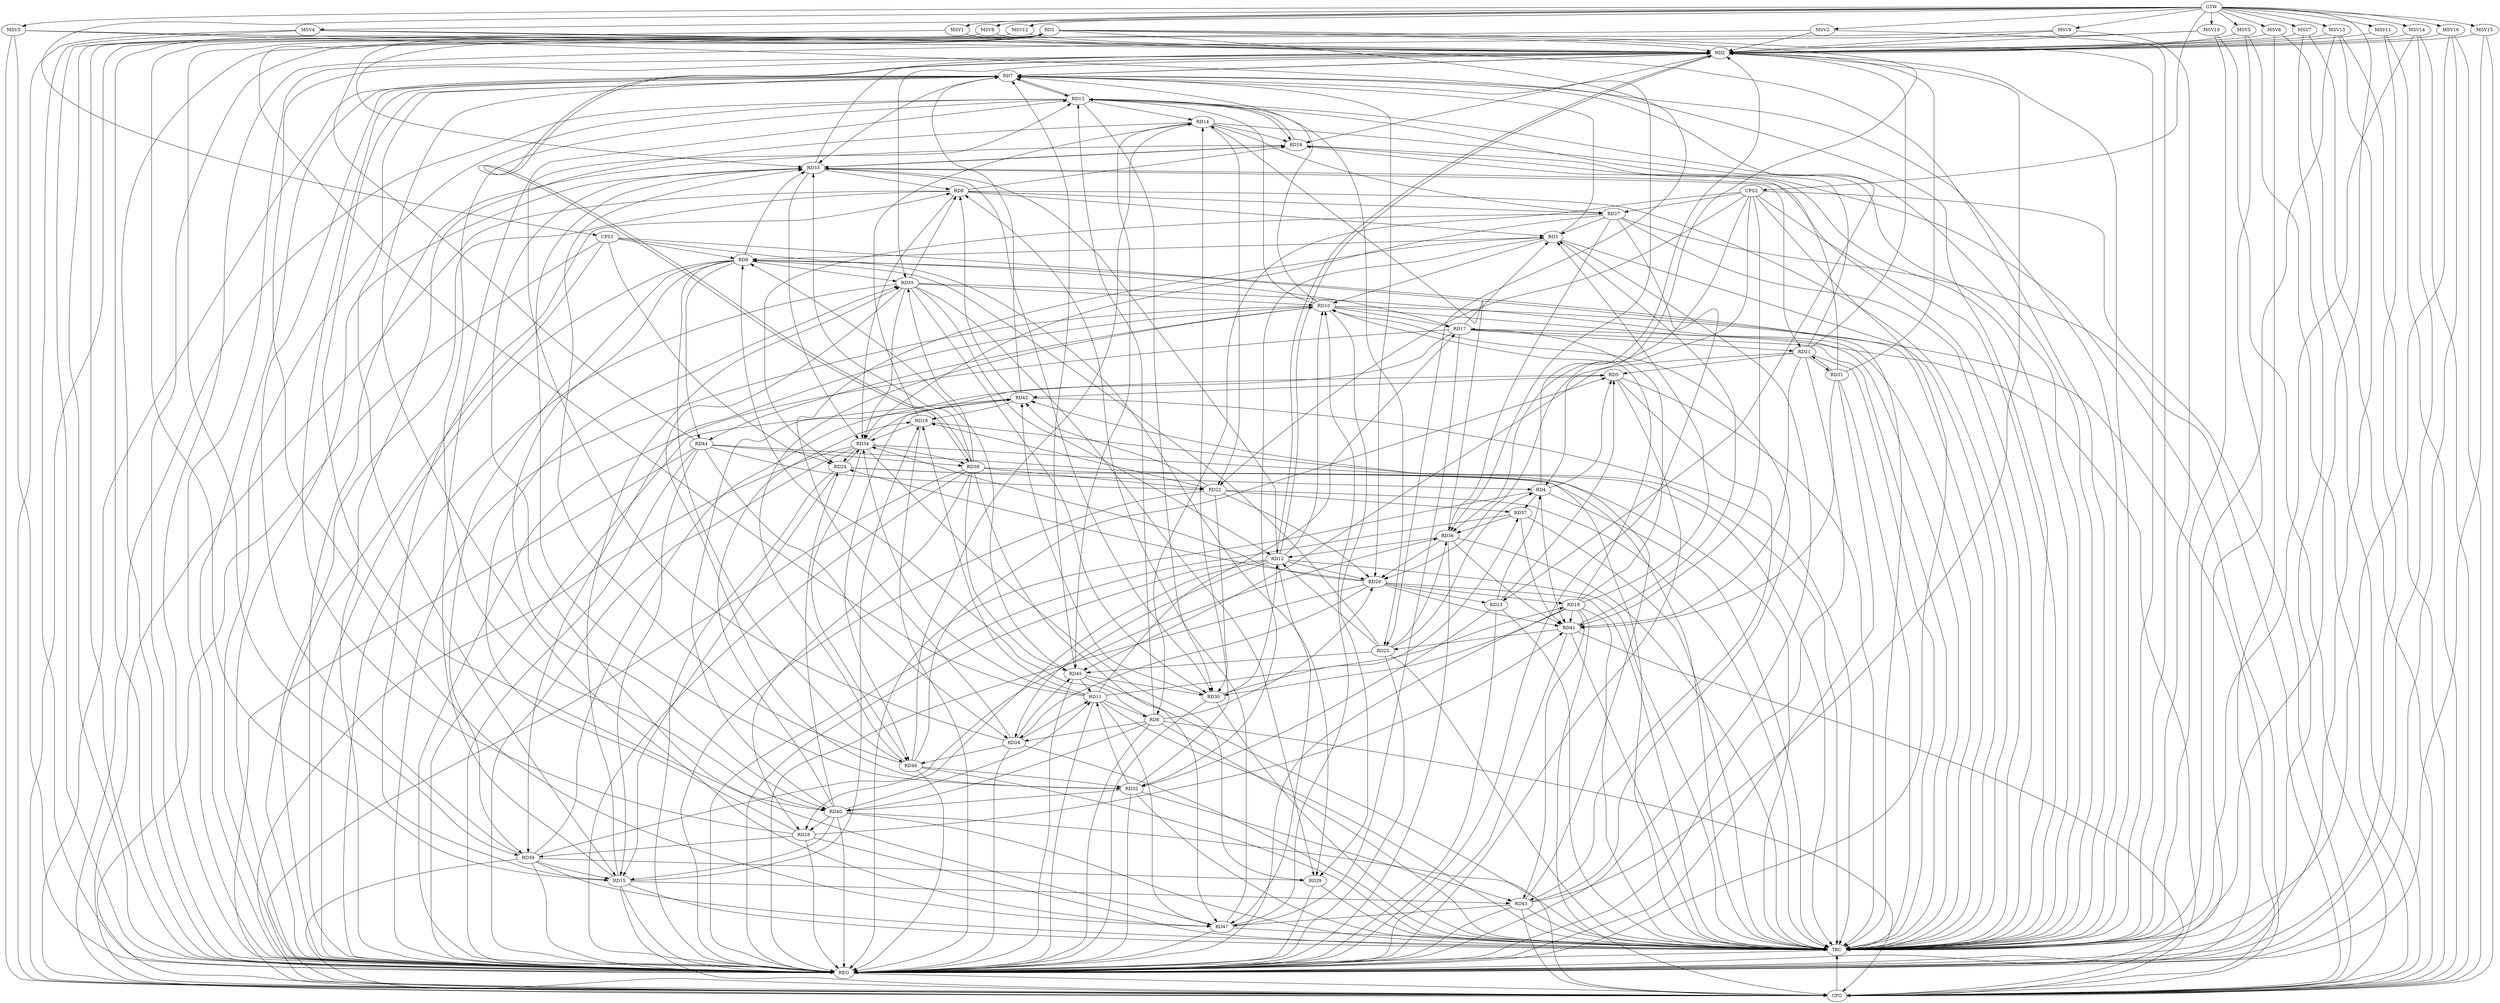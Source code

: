 strict digraph G {
  RD1 [ label="RD1" ];
  RD2 [ label="RD2" ];
  RD3 [ label="RD3" ];
  RD4 [ label="RD4" ];
  RD5 [ label="RD5" ];
  RD6 [ label="RD6" ];
  RD7 [ label="RD7" ];
  RD8 [ label="RD8" ];
  RD9 [ label="RD9" ];
  RD10 [ label="RD10" ];
  RD11 [ label="RD11" ];
  RD12 [ label="RD12" ];
  RD13 [ label="RD13" ];
  RD14 [ label="RD14" ];
  RD15 [ label="RD15" ];
  RD16 [ label="RD16" ];
  RD17 [ label="RD17" ];
  RD18 [ label="RD18" ];
  RD19 [ label="RD19" ];
  RD20 [ label="RD20" ];
  RD21 [ label="RD21" ];
  RD22 [ label="RD22" ];
  RD23 [ label="RD23" ];
  RD24 [ label="RD24" ];
  RD25 [ label="RD25" ];
  RD26 [ label="RD26" ];
  RD27 [ label="RD27" ];
  RD28 [ label="RD28" ];
  RD29 [ label="RD29" ];
  RD30 [ label="RD30" ];
  RD31 [ label="RD31" ];
  RD32 [ label="RD32" ];
  RD33 [ label="RD33" ];
  RD34 [ label="RD34" ];
  RD35 [ label="RD35" ];
  RD36 [ label="RD36" ];
  RD37 [ label="RD37" ];
  RD38 [ label="RD38" ];
  RD39 [ label="RD39" ];
  RD40 [ label="RD40" ];
  RD41 [ label="RD41" ];
  RD42 [ label="RD42" ];
  RD43 [ label="RD43" ];
  RD44 [ label="RD44" ];
  RD45 [ label="RD45" ];
  RD46 [ label="RD46" ];
  RD47 [ label="RD47" ];
  CPS1 [ label="CPS1" ];
  CPS2 [ label="CPS2" ];
  GTW [ label="GTW" ];
  REG [ label="REG" ];
  CFG [ label="CFG" ];
  TRC [ label="TRC" ];
  MSV1 [ label="MSV1" ];
  MSV2 [ label="MSV2" ];
  MSV3 [ label="MSV3" ];
  MSV4 [ label="MSV4" ];
  MSV5 [ label="MSV5" ];
  MSV6 [ label="MSV6" ];
  MSV7 [ label="MSV7" ];
  MSV8 [ label="MSV8" ];
  MSV9 [ label="MSV9" ];
  MSV10 [ label="MSV10" ];
  MSV11 [ label="MSV11" ];
  MSV12 [ label="MSV12" ];
  MSV13 [ label="MSV13" ];
  MSV14 [ label="MSV14" ];
  MSV15 [ label="MSV15" ];
  MSV16 [ label="MSV16" ];
  RD1 -> RD2;
  RD1 -> RD4;
  RD11 -> RD1;
  RD1 -> RD15;
  RD1 -> RD25;
  RD1 -> RD33;
  RD1 -> RD39;
  RD44 -> RD1;
  RD4 -> RD2;
  RD2 -> RD7;
  RD7 -> RD2;
  RD2 -> RD12;
  RD12 -> RD2;
  RD2 -> RD16;
  RD21 -> RD2;
  RD31 -> RD2;
  RD33 -> RD2;
  RD2 -> RD35;
  RD2 -> RD38;
  RD38 -> RD2;
  RD43 -> RD2;
  RD2 -> RD47;
  RD3 -> RD7;
  RD8 -> RD3;
  RD3 -> RD9;
  RD3 -> RD10;
  RD17 -> RD3;
  RD18 -> RD3;
  RD26 -> RD3;
  RD27 -> RD3;
  RD3 -> RD32;
  RD41 -> RD3;
  RD4 -> RD5;
  RD23 -> RD4;
  RD24 -> RD4;
  RD25 -> RD4;
  RD4 -> RD37;
  RD4 -> RD41;
  RD21 -> RD5;
  RD23 -> RD5;
  RD40 -> RD5;
  RD5 -> RD42;
  RD5 -> RD43;
  RD46 -> RD5;
  RD6 -> RD9;
  RD11 -> RD6;
  RD6 -> RD13;
  RD6 -> RD20;
  RD6 -> RD26;
  RD6 -> RD40;
  RD10 -> RD7;
  RD7 -> RD13;
  RD13 -> RD7;
  RD7 -> RD15;
  RD7 -> RD20;
  RD7 -> RD23;
  RD28 -> RD7;
  RD7 -> RD33;
  RD7 -> RD36;
  RD39 -> RD7;
  RD7 -> RD40;
  RD42 -> RD7;
  RD45 -> RD7;
  RD7 -> RD47;
  RD15 -> RD8;
  RD8 -> RD16;
  RD8 -> RD27;
  RD33 -> RD8;
  RD8 -> RD34;
  RD35 -> RD8;
  RD42 -> RD8;
  RD47 -> RD8;
  RD17 -> RD9;
  RD25 -> RD9;
  RD9 -> RD33;
  RD9 -> RD35;
  RD9 -> RD39;
  RD9 -> RD40;
  RD9 -> RD44;
  RD45 -> RD9;
  RD9 -> RD46;
  RD12 -> RD10;
  RD10 -> RD13;
  RD10 -> RD17;
  RD18 -> RD10;
  RD10 -> RD29;
  RD35 -> RD10;
  RD10 -> RD39;
  RD43 -> RD10;
  RD10 -> RD44;
  RD46 -> RD10;
  RD47 -> RD10;
  RD11 -> RD17;
  RD11 -> RD18;
  RD11 -> RD19;
  RD26 -> RD11;
  RD32 -> RD11;
  RD11 -> RD34;
  RD40 -> RD11;
  RD45 -> RD11;
  RD11 -> RD47;
  RD12 -> RD20;
  RD25 -> RD12;
  RD12 -> RD26;
  RD12 -> RD28;
  RD30 -> RD12;
  RD12 -> RD33;
  RD35 -> RD12;
  RD36 -> RD12;
  RD12 -> RD47;
  RD13 -> RD14;
  RD15 -> RD13;
  RD13 -> RD16;
  RD16 -> RD13;
  RD21 -> RD13;
  RD13 -> RD25;
  RD26 -> RD13;
  RD13 -> RD30;
  RD13 -> RD40;
  RD14 -> RD16;
  RD19 -> RD14;
  RD14 -> RD22;
  RD14 -> RD27;
  RD32 -> RD14;
  RD36 -> RD14;
  RD14 -> RD45;
  RD46 -> RD14;
  RD15 -> RD19;
  RD24 -> RD15;
  RD15 -> RD35;
  RD39 -> RD15;
  RD40 -> RD15;
  RD15 -> RD43;
  RD44 -> RD15;
  RD31 -> RD16;
  RD16 -> RD33;
  RD33 -> RD16;
  RD18 -> RD17;
  RD17 -> RD21;
  RD17 -> RD46;
  RD17 -> RD47;
  RD20 -> RD18;
  RD18 -> RD30;
  RD18 -> RD41;
  RD18 -> RD43;
  RD22 -> RD19;
  RD19 -> RD34;
  RD40 -> RD19;
  RD42 -> RD19;
  RD22 -> RD20;
  RD20 -> RD23;
  RD20 -> RD24;
  RD20 -> RD26;
  RD20 -> RD34;
  RD36 -> RD20;
  RD20 -> RD41;
  RD21 -> RD31;
  RD31 -> RD21;
  RD33 -> RD21;
  RD21 -> RD41;
  RD21 -> RD45;
  RD22 -> RD30;
  RD22 -> RD37;
  RD38 -> RD22;
  RD22 -> RD42;
  RD44 -> RD22;
  RD23 -> RD32;
  RD27 -> RD24;
  RD24 -> RD34;
  RD34 -> RD24;
  RD40 -> RD24;
  RD25 -> RD36;
  RD41 -> RD25;
  RD25 -> RD45;
  RD44 -> RD26;
  RD26 -> RD45;
  RD26 -> RD46;
  RD27 -> RD34;
  RD27 -> RD36;
  RD28 -> RD35;
  RD38 -> RD28;
  RD28 -> RD39;
  RD40 -> RD28;
  RD28 -> RD41;
  RD34 -> RD29;
  RD35 -> RD29;
  RD39 -> RD29;
  RD33 -> RD30;
  RD35 -> RD30;
  RD30 -> RD37;
  RD30 -> RD42;
  RD45 -> RD30;
  RD31 -> RD41;
  RD32 -> RD33;
  RD35 -> RD32;
  RD32 -> RD40;
  RD32 -> RD43;
  RD46 -> RD32;
  RD33 -> RD34;
  RD38 -> RD33;
  RD46 -> RD33;
  RD47 -> RD33;
  RD35 -> RD34;
  RD34 -> RD38;
  RD34 -> RD42;
  RD34 -> RD46;
  RD38 -> RD35;
  RD37 -> RD36;
  RD39 -> RD36;
  RD36 -> RD41;
  RD37 -> RD41;
  RD44 -> RD38;
  RD38 -> RD45;
  RD38 -> RD47;
  RD39 -> RD42;
  RD43 -> RD42;
  RD43 -> RD47;
  CPS1 -> RD29;
  CPS1 -> RD24;
  CPS1 -> RD9;
  CPS2 -> RD36;
  CPS2 -> RD22;
  CPS2 -> RD20;
  CPS2 -> RD27;
  CPS2 -> RD41;
  CPS2 -> RD6;
  GTW -> CPS1;
  GTW -> CPS2;
  RD1 -> REG;
  RD2 -> REG;
  RD3 -> REG;
  RD4 -> REG;
  RD5 -> REG;
  RD6 -> REG;
  RD7 -> REG;
  RD8 -> REG;
  RD9 -> REG;
  RD10 -> REG;
  RD11 -> REG;
  RD12 -> REG;
  RD13 -> REG;
  RD14 -> REG;
  RD15 -> REG;
  RD16 -> REG;
  RD17 -> REG;
  RD18 -> REG;
  RD19 -> REG;
  RD20 -> REG;
  RD21 -> REG;
  RD22 -> REG;
  RD23 -> REG;
  RD24 -> REG;
  RD25 -> REG;
  RD26 -> REG;
  RD27 -> REG;
  RD28 -> REG;
  RD29 -> REG;
  RD30 -> REG;
  RD31 -> REG;
  RD32 -> REG;
  RD33 -> REG;
  RD34 -> REG;
  RD35 -> REG;
  RD36 -> REG;
  RD37 -> REG;
  RD38 -> REG;
  RD39 -> REG;
  RD40 -> REG;
  RD41 -> REG;
  RD42 -> REG;
  RD43 -> REG;
  RD44 -> REG;
  RD45 -> REG;
  RD46 -> REG;
  RD47 -> REG;
  CPS1 -> REG;
  CPS2 -> REG;
  RD43 -> CFG;
  RD8 -> CFG;
  RD15 -> CFG;
  RD16 -> CFG;
  RD18 -> CFG;
  RD39 -> CFG;
  RD41 -> CFG;
  RD40 -> CFG;
  RD17 -> CFG;
  CPS2 -> CFG;
  RD27 -> CFG;
  RD6 -> CFG;
  RD38 -> CFG;
  RD13 -> CFG;
  CPS1 -> CFG;
  RD34 -> CFG;
  RD7 -> CFG;
  RD1 -> CFG;
  RD10 -> CFG;
  RD44 -> CFG;
  REG -> CFG;
  RD1 -> TRC;
  RD2 -> TRC;
  RD3 -> TRC;
  RD4 -> TRC;
  RD5 -> TRC;
  RD6 -> TRC;
  RD7 -> TRC;
  RD8 -> TRC;
  RD9 -> TRC;
  RD10 -> TRC;
  RD11 -> TRC;
  RD12 -> TRC;
  RD13 -> TRC;
  RD14 -> TRC;
  RD15 -> TRC;
  RD16 -> TRC;
  RD17 -> TRC;
  RD18 -> TRC;
  RD19 -> TRC;
  RD20 -> TRC;
  RD21 -> TRC;
  RD22 -> TRC;
  RD23 -> TRC;
  RD24 -> TRC;
  RD25 -> TRC;
  RD26 -> TRC;
  RD27 -> TRC;
  RD28 -> TRC;
  RD29 -> TRC;
  RD30 -> TRC;
  RD31 -> TRC;
  RD32 -> TRC;
  RD33 -> TRC;
  RD34 -> TRC;
  RD35 -> TRC;
  RD36 -> TRC;
  RD37 -> TRC;
  RD38 -> TRC;
  RD39 -> TRC;
  RD40 -> TRC;
  RD41 -> TRC;
  RD42 -> TRC;
  RD43 -> TRC;
  RD44 -> TRC;
  RD45 -> TRC;
  RD46 -> TRC;
  RD47 -> TRC;
  CPS1 -> TRC;
  CPS2 -> TRC;
  GTW -> TRC;
  CFG -> TRC;
  TRC -> REG;
  MSV1 -> RD2;
  MSV2 -> RD2;
  MSV3 -> RD2;
  MSV4 -> RD2;
  MSV5 -> RD2;
  GTW -> MSV1;
  MSV1 -> REG;
  GTW -> MSV2;
  MSV2 -> REG;
  MSV2 -> TRC;
  GTW -> MSV3;
  MSV3 -> REG;
  MSV3 -> TRC;
  MSV3 -> CFG;
  GTW -> MSV4;
  MSV4 -> REG;
  MSV4 -> TRC;
  MSV4 -> CFG;
  GTW -> MSV5;
  MSV5 -> REG;
  MSV5 -> CFG;
  MSV6 -> RD2;
  GTW -> MSV6;
  MSV6 -> REG;
  MSV6 -> CFG;
  MSV7 -> RD2;
  GTW -> MSV7;
  MSV7 -> REG;
  MSV7 -> CFG;
  MSV8 -> RD2;
  MSV9 -> RD2;
  MSV10 -> RD2;
  GTW -> MSV8;
  MSV8 -> REG;
  GTW -> MSV9;
  MSV9 -> REG;
  MSV9 -> TRC;
  GTW -> MSV10;
  MSV10 -> REG;
  MSV10 -> TRC;
  MSV10 -> CFG;
  MSV11 -> RD2;
  GTW -> MSV11;
  MSV11 -> REG;
  MSV11 -> CFG;
  MSV12 -> RD2;
  GTW -> MSV12;
  MSV12 -> REG;
  MSV13 -> RD2;
  GTW -> MSV13;
  MSV13 -> REG;
  MSV13 -> TRC;
  MSV13 -> CFG;
  MSV14 -> RD2;
  MSV15 -> RD2;
  GTW -> MSV14;
  MSV14 -> REG;
  MSV14 -> TRC;
  MSV14 -> CFG;
  GTW -> MSV15;
  MSV15 -> REG;
  MSV15 -> CFG;
  MSV16 -> RD2;
  GTW -> MSV16;
  MSV16 -> REG;
  MSV16 -> TRC;
  MSV16 -> CFG;
}
